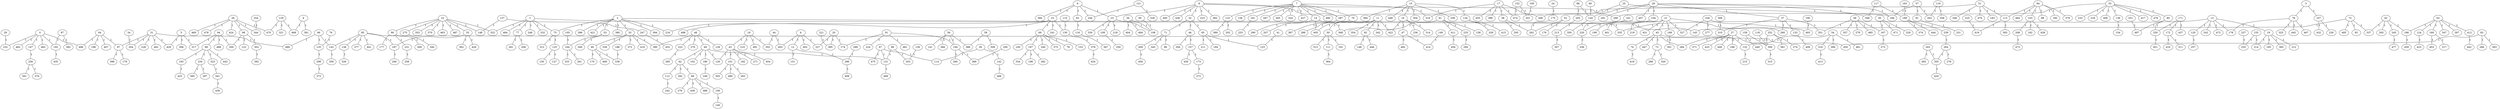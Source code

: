 graph {
	0 [label=0]
	147 [label=147]
	192 [label=192]
	232 [label=232]
	465 [label=465]
	483 [label=483]
	496 [label=496]
	1 [label=1]
	75 [label=75]
	77 [label=77]
	145 [label=145]
	248 [label=248]
	322 [label=322]
	332 [label=332]
	484 [label=484]
	2 [label=2]
	33 [label=33]
	53 [label=53]
	216 [label=216]
	335 [label=335]
	380 [label=380]
	394 [label=394]
	396 [label=396]
	421 [label=421]
	3 [label=3]
	78 [label=78]
	107 [label=107]
	4 [label=4]
	381 [label=381]
	468 [label=468]
	5 [label=5]
	306 [label=306]
	317 [label=317]
	429 [label=429]
	6 [label=6]
	12 [label=12]
	227 [label=227]
	402 [label=402]
	403 [label=403]
	7 [label=7]
	14 [label=14]
	70 [label=70]
	110 [label=110]
	156 [label=156]
	181 [label=181]
	267 [label=267]
	287 [label=287]
	305 [label=305]
	319 [label=319]
	324 [label=324]
	427 [label=427]
	490 [label=490]
	8 [label=8]
	23 [label=23]
	32 [label=32]
	223 [label=223]
	299 [label=299]
	383 [label=383]
	400 [label=400]
	436 [label=436]
	9 [label=9]
	10 [label=10]
	82 [label=82]
	244 [label=244]
	360 [label=360]
	69 [label=69]
	130 [label=130]
	241 [label=241]
	498 [label=498]
	11 [label=11]
	50 [label=50]
	92 [label=92]
	342 [label=342]
	354 [label=354]
	405 [label=405]
	422 [label=422]
	151 [label=151]
	296 [label=296]
	13 [label=13]
	19 [label=19]
	120 [label=120]
	178 [label=178]
	243 [label=243]
	472 [label=472]
	207 [label=207]
	290 [label=290]
	368 [label=368]
	15 [label=15]
	16 [label=16]
	134 [label=134]
	304 [label=304]
	338 [label=338]
	384 [label=384]
	47 [label=47]
	236 [label=236]
	314 [label=314]
	17 [label=17]
	38 [label=38]
	268 [label=268]
	386 [label=386]
	474 [label=474]
	18 [label=18]
	43 [label=43]
	210 [label=210]
	352 [label=352]
	491 [label=491]
	195 [label=195]
	212 [label=212]
	214 [label=214]
	365 [label=365]
	20 [label=20]
	174 [label=174]
	395 [label=395]
	21 [label=21]
	45 [label=45]
	169 [label=169]
	219 [label=219]
	280 [label=280]
	327 [label=327]
	401 [label=401]
	431 [label=431]
	22 [label=22]
	55 [label=55]
	90 [label=90]
	148 [label=148]
	275 [label=275]
	353 [label=353]
	370 [label=370]
	463 [label=463]
	487 [label=487]
	108 [label=108]
	109 [label=109]
	218 [label=218]
	330 [label=330]
	24 [label=24]
	175 [label=175]
	25 [label=25]
	166 [label=166]
	26 [label=26]
	98 [label=98]
	344 [label=344]
	424 [label=424]
	469 [label=469]
	470 [label=470]
	478 [label=478]
	27 [label=27]
	284 [label=284]
	300 [label=300]
	371 [label=371]
	433 [label=433]
	449 [label=449]
	28 [label=28]
	37 [label=37]
	104 [label=104]
	144 [label=144]
	291 [label=291]
	348 [label=348]
	457 [label=457]
	29 [label=29]
	30 [label=30]
	167 [label=167]
	229 [label=229]
	471 [label=471]
	31 [label=31]
	97 [label=97]
	204 [label=204]
	228 [label=228]
	462 [label=462]
	489 [label=489]
	46 [label=46]
	65 [label=65]
	71 [label=71]
	40 [label=40]
	339 [label=339]
	372 [label=372]
	390 [label=390]
	410 [label=410]
	34 [label=34]
	35 [label=35]
	80 [label=80]
	136 [label=136]
	233 [label=233]
	318 [label=318]
	406 [label=406]
	417 [label=417]
	476 [label=476]
	36 [label=36]
	404 [label=404]
	494 [label=494]
	133 [label=133]
	310 [label=310]
	351 [label=351]
	262 [label=262]
	293 [label=293]
	39 [label=39]
	114 [label=114]
	142 [label=142]
	170 [label=170]
	238 [label=238]
	460 [label=460]
	41 [label=41]
	123 [label=123]
	42 [label=42]
	186 [label=186]
	245 [label=245]
	265 [label=265]
	337 [label=337]
	101 [label=101]
	126 [label=126]
	182 [label=182]
	271 [label=271]
	454 [label=454]
	44 [label=44]
	73 [label=73]
	74 [label=74]
	132 [label=132]
	447 [label=447]
	157 [label=157]
	356 [label=356]
	414 [label=414]
	482 [label=482]
	48 [label=48]
	49 [label=49]
	128 [label=128]
	222 [label=222]
	270 [label=270]
	62 [label=62]
	102 [label=102]
	131 [label=131]
	180 [label=180]
	111 [label=111]
	191 [label=191]
	313 [label=313]
	51 [label=51]
	113 [label=113]
	183 [label=183]
	346 [label=346]
	479 [label=479]
	52 [label=52]
	176 [label=176]
	164 [label=164]
	349 [label=349]
	54 [label=54]
	316 [label=316]
	399 [label=399]
	461 [label=461]
	187 [label=187]
	362 [label=362]
	426 [label=426]
	56 [label=56]
	141 [label=141]
	194 [label=194]
	366 [label=366]
	388 [label=388]
	57 [label=57]
	81 [label=81]
	263 [label=263]
	58 [label=58]
	279 [label=279]
	357 [label=357]
	485 [label=485]
	59 [label=59]
	309 [label=309]
	60 [label=60]
	61 [label=61]
	158 [label=158]
	235 [label=235]
	411 [label=411]
	68 [label=68]
	112 [label=112]
	292 [label=292]
	63 [label=63]
	124 [label=124]
	160 [label=160]
	347 [label=347]
	397 [label=397]
	412 [label=412]
	64 [label=64]
	196 [label=196]
	407 [label=407]
	184 [label=184]
	211 [label=211]
	66 [label=66]
	135 [label=135]
	143 [label=143]
	67 [label=67]
	475 [label=475]
	106 [label=106]
	276 [label=276]
	438 [label=438]
	486 [label=486]
	79 [label=79]
	100 [label=100]
	153 [label=153]
	197 [label=197]
	240 [label=240]
	375 [label=375]
	288 [label=288]
	96 [label=96]
	209 [label=209]
	345 [label=345]
	72 [label=72]
	93 [label=93]
	495 [label=495]
	286 [label=286]
	320 [label=320]
	418 [label=418]
	125 [label=125]
	312 [label=312]
	76 [label=76]
	206 [label=206]
	281 [label=281]
	325 [label=325]
	445 [label=445]
	467 [label=467]
	250 [label=250]
	497 [label=497]
	331 [label=331]
	116 [label=116]
	83 [label=83]
	266 [label=266]
	363 [label=363]
	450 [label=450]
	84 [label=84]
	88 [label=88]
	103 [label=103]
	185 [label=185]
	379 [label=379]
	464 [label=464]
	85 [label=85]
	138 [label=138]
	377 [label=377]
	441 [label=441]
	86 [label=86]
	205 [label=205]
	87 [label=87]
	382 [label=382]
	89 [label=89]
	203 [label=203]
	177 [label=177]
	231 [label=231]
	269 [label=269]
	91 [label=91]
	224 [label=224]
	481 [label=481]
	146 [label=146]
	446 [label=446]
	94 [label=94]
	99 [label=99]
	200 [label=200]
	488 [label=488]
	95 [label=95]
	179 [label=179]
	398 [label=398]
	122 [label=122]
	302 [label=302]
	193 [label=193]
	234 [label=234]
	323 [label=323]
	443 [label=443]
	283 [label=283]
	303 [label=303]
	480 [label=480]
	162 [label=162]
	208 [label=208]
	428 [label=428]
	199 [label=199]
	220 [label=220]
	105 [label=105]
	140 [label=140]
	230 [label=230]
	432 [label=432]
	259 [label=259]
	202 [label=202]
	389 [label=389]
	364 [label=364]
	242 [label=242]
	393 [label=393]
	419 [label=419]
	115 [label=115]
	367 [label=367]
	117 [label=117]
	189 [label=189]
	118 [label=118]
	119 [label=119]
	358 [label=358]
	257 [label=257]
	121 [label=121]
	328 [label=328]
	423 [label=423]
	127 [label=127]
	150 [label=150]
	129 [label=129]
	321 [label=321]
	378 [label=378]
	499 [label=499]
	215 [label=215]
	409 [label=409]
	329 [label=329]
	415 [label=415]
	298 [label=298]
	154 [label=154]
	137 [label=137]
	247 [label=247]
	326 [label=326]
	139 [label=139]
	466 [label=466]
	359 [label=359]
	350 [label=350]
	256 [label=256]
	149 [label=149]
	152 [label=152]
	201 [label=201]
	155 [label=155]
	255 [label=255]
	173 [label=173]
	430 [label=430]
	159 [label=159]
	440 [label=440]
	217 [label=217]
	453 [label=453]
	161 [label=161]
	163 [label=163]
	261 [label=261]
	333 [label=333]
	165 [label=165]
	273 [label=273]
	301 [label=301]
	171 [label=171]
	172 [label=172]
	437 [label=437]
	311 [label=311]
	416 [label=416]
	272 [label=272]
	249 [label=249]
	253 [label=253]
	459 [label=459]
	246 [label=246]
	188 [label=188]
	239 [label=239]
	374 [label=374]
	444 [label=444]
	190 [label=190]
	493 [label=493]
	435 [label=435]
	425 [label=425]
	260 [label=260]
	369 [label=369]
	198 [label=198]
	282 [label=282]
	334 [label=334]
	213 [label=213]
	473 [label=473]
	458 [label=458]
	307 [label=307]
	336 [label=336]
	221 [label=221]
	285 [label=285]
	225 [label=225]
	226 [label=226]
	277 [label=277]
	258 [label=258]
	297 [label=297]
	385 [label=385]
	294 [label=294]
	237 [label=237]
	264 [label=264]
	477 [label=477]
	452 [label=452]
	451 [label=451]
	251 [label=251]
	252 [label=252]
	274 [label=274]
	361 [label=361]
	254 [label=254]
	376 [label=376]
	391 [label=391]
	278 [label=278]
	355 [label=355]
	340 [label=340]
	387 [label=387]
	289 [label=289]
	295 [label=295]
	408 [label=408]
	373 [label=373]
	315 [label=315]
	392 [label=392]
	308 [label=308]
	413 [label=413]
	341 [label=341]
	439 [label=439]
	343 [label=343]
	492 [label=492]
	420 [label=420]
	434 [label=434]
	456 [label=456]
	442 [label=442]
	448 [label=448]
	455 [label=455]
	168 [label=168]
	0 -- 147 [label=1]
	0 -- 192 [label=1]
	0 -- 232 [label=1]
	0 -- 465 [label=1]
	0 -- 483 [label=1]
	0 -- 496 [label=1]
	1 -- 75 [label=1]
	1 -- 77 [label=1]
	1 -- 145 [label=1]
	1 -- 248 [label=1]
	1 -- 322 [label=1]
	1 -- 332 [label=1]
	1 -- 484 [label=1]
	2 -- 33 [label=1]
	2 -- 53 [label=1]
	2 -- 75 [label=1]
	2 -- 216 [label=1]
	2 -- 335 [label=1]
	2 -- 380 [label=1]
	2 -- 394 [label=1]
	2 -- 396 [label=1]
	2 -- 421 [label=1]
	3 -- 78 [label=1]
	3 -- 107 [label=1]
	4 -- 381 [label=1]
	4 -- 468 [label=1]
	5 -- 306 [label=1]
	5 -- 317 [label=1]
	5 -- 429 [label=1]
	6 -- 12 [label=1]
	6 -- 227 [label=1]
	6 -- 402 [label=1]
	6 -- 403 [label=1]
	7 -- 14 [label=1]
	7 -- 70 [label=1]
	7 -- 110 [label=1]
	7 -- 156 [label=1]
	7 -- 181 [label=1]
	7 -- 267 [label=1]
	7 -- 287 [label=1]
	7 -- 305 [label=1]
	7 -- 319 [label=1]
	7 -- 324 [label=1]
	7 -- 427 [label=1]
	7 -- 490 [label=1]
	8 -- 23 [label=1]
	8 -- 32 [label=1]
	8 -- 223 [label=1]
	8 -- 287 [label=1]
	8 -- 299 [label=1]
	8 -- 383 [label=1]
	8 -- 400 [label=1]
	8 -- 436 [label=1]
	9 -- 10 [label=1]
	9 -- 23 [label=1]
	9 -- 82 [label=1]
	9 -- 244 [label=1]
	9 -- 360 [label=1]
	10 -- 69 [label=1]
	10 -- 130 [label=1]
	10 -- 216 [label=1]
	10 -- 241 [label=1]
	10 -- 498 [label=1]
	11 -- 50 [label=1]
	11 -- 92 [label=1]
	11 -- 342 [label=1]
	11 -- 354 [label=1]
	11 -- 405 [label=1]
	11 -- 422 [label=1]
	12 -- 151 [label=1]
	12 -- 296 [label=1]
	13 -- 19 [label=1]
	13 -- 120 [label=1]
	13 -- 178 [label=1]
	13 -- 243 [label=1]
	13 -- 335 [label=1]
	13 -- 472 [label=1]
	14 -- 207 [label=1]
	14 -- 290 [label=1]
	14 -- 368 [label=1]
	14 -- 405 [label=1]
	15 -- 16 [label=1]
	15 -- 134 [label=1]
	15 -- 304 [label=1]
	15 -- 338 [label=1]
	15 -- 384 [label=1]
	16 -- 47 [label=1]
	16 -- 236 [label=1]
	16 -- 314 [label=1]
	16 -- 422 [label=1]
	17 -- 38 [label=1]
	17 -- 268 [label=1]
	17 -- 319 [label=1]
	17 -- 386 [label=1]
	17 -- 474 [label=1]
	18 -- 43 [label=1]
	18 -- 210 [label=1]
	18 -- 352 [label=1]
	18 -- 491 [label=1]
	19 -- 195 [label=1]
	19 -- 212 [label=1]
	19 -- 214 [label=1]
	19 -- 365 [label=1]
	20 -- 174 [label=1]
	20 -- 227 [label=1]
	20 -- 395 [label=1]
	21 -- 45 [label=1]
	21 -- 169 [label=1]
	21 -- 219 [label=1]
	21 -- 280 [label=1]
	21 -- 327 [label=1]
	21 -- 401 [label=1]
	21 -- 431 [label=1]
	22 -- 55 [label=1]
	22 -- 90 [label=1]
	22 -- 148 [label=1]
	22 -- 275 [label=1]
	22 -- 322 [label=1]
	22 -- 353 [label=1]
	22 -- 370 [label=1]
	22 -- 463 [label=1]
	22 -- 487 [label=1]
	23 -- 108 [label=1]
	23 -- 109 [label=1]
	23 -- 218 [label=1]
	23 -- 330 [label=1]
	24 -- 175 [label=1]
	25 -- 166 [label=1]
	25 -- 268 [label=1]
	26 -- 98 [label=1]
	26 -- 344 [label=1]
	26 -- 424 [label=1]
	26 -- 469 [label=1]
	26 -- 470 [label=1]
	26 -- 478 [label=1]
	27 -- 284 [label=1]
	27 -- 300 [label=1]
	27 -- 371 [label=1]
	27 -- 433 [label=1]
	27 -- 449 [label=1]
	28 -- 37 [label=1]
	28 -- 104 [label=1]
	28 -- 144 [label=1]
	28 -- 166 [label=1]
	28 -- 291 [label=1]
	28 -- 348 [label=1]
	28 -- 457 [label=1]
	29 -- 232 [label=1]
	30 -- 167 [label=1]
	30 -- 229 [label=1]
	30 -- 471 [label=1]
	31 -- 97 [label=1]
	31 -- 204 [label=1]
	31 -- 228 [label=1]
	31 -- 429 [label=1]
	31 -- 462 [label=1]
	31 -- 489 [label=1]
	32 -- 46 [label=1]
	32 -- 65 [label=1]
	32 -- 71 [label=1]
	33 -- 40 [label=1]
	33 -- 339 [label=1]
	33 -- 372 [label=1]
	33 -- 390 [label=1]
	33 -- 410 [label=1]
	34 -- 204 [label=1]
	35 -- 80 [label=1]
	35 -- 136 [label=1]
	35 -- 233 [label=1]
	35 -- 299 [label=1]
	35 -- 318 [label=1]
	35 -- 406 [label=1]
	35 -- 417 [label=1]
	35 -- 476 [label=1]
	36 -- 108 [label=1]
	36 -- 404 [label=1]
	36 -- 494 [label=1]
	37 -- 133 [label=1]
	37 -- 280 [label=1]
	37 -- 310 [label=1]
	37 -- 351 [label=1]
	38 -- 262 [label=1]
	38 -- 293 [label=1]
	39 -- 114 [label=1]
	39 -- 142 [label=1]
	40 -- 170 [label=1]
	40 -- 238 [label=1]
	40 -- 460 [label=1]
	41 -- 123 [label=1]
	42 -- 186 [label=1]
	42 -- 245 [label=1]
	42 -- 265 [label=1]
	42 -- 337 [label=1]
	43 -- 101 [label=1]
	43 -- 126 [label=1]
	43 -- 182 [label=1]
	43 -- 271 [label=1]
	43 -- 454 [label=1]
	44 -- 352 [label=1]
	44 -- 403 [label=1]
	45 -- 73 [label=1]
	45 -- 74 [label=1]
	45 -- 132 [label=1]
	45 -- 284 [label=1]
	45 -- 447 [label=1]
	46 -- 157 [label=1]
	46 -- 356 [label=1]
	47 -- 414 [label=1]
	47 -- 482 [label=1]
	48 -- 49 [label=1]
	48 -- 128 [label=1]
	48 -- 222 [label=1]
	48 -- 270 [label=1]
	48 -- 390 [label=1]
	49 -- 62 [label=1]
	49 -- 102 [label=1]
	49 -- 126 [label=1]
	49 -- 131 [label=1]
	49 -- 180 [label=1]
	50 -- 111 [label=1]
	50 -- 191 [label=1]
	50 -- 313 [label=1]
	51 -- 113 [label=1]
	51 -- 183 [label=1]
	51 -- 287 [label=1]
	51 -- 346 [label=1]
	51 -- 479 [label=1]
	52 -- 176 [label=1]
	52 -- 262 [label=1]
	53 -- 164 [label=1]
	53 -- 349 [label=1]
	54 -- 132 [label=1]
	54 -- 316 [label=1]
	54 -- 399 [label=1]
	54 -- 461 [label=1]
	55 -- 187 [label=1]
	55 -- 362 [label=1]
	55 -- 426 [label=1]
	56 -- 141 [label=1]
	56 -- 194 [label=1]
	56 -- 366 [label=1]
	56 -- 388 [label=1]
	57 -- 81 [label=1]
	57 -- 166 [label=1]
	57 -- 263 [label=1]
	58 -- 167 [label=1]
	58 -- 279 [label=1]
	58 -- 351 [label=1]
	58 -- 357 [label=1]
	58 -- 485 [label=1]
	59 -- 309 [label=1]
	59 -- 388 [label=1]
	60 -- 144 [label=1]
	61 -- 158 [label=1]
	61 -- 235 [label=1]
	61 -- 368 [label=1]
	61 -- 411 [label=1]
	62 -- 68 [label=1]
	62 -- 112 [label=1]
	62 -- 292 [label=1]
	63 -- 124 [label=1]
	63 -- 160 [label=1]
	63 -- 186 [label=1]
	63 -- 347 [label=1]
	63 -- 397 [label=1]
	63 -- 412 [label=1]
	64 -- 97 [label=1]
	64 -- 196 [label=1]
	64 -- 407 [label=1]
	64 -- 496 [label=1]
	65 -- 123 [label=1]
	65 -- 184 [label=1]
	65 -- 211 [label=1]
	66 -- 135 [label=1]
	66 -- 143 [label=1]
	66 -- 489 [label=1]
	67 -- 114 [label=1]
	67 -- 131 [label=1]
	67 -- 475 [label=1]
	68 -- 106 [label=1]
	68 -- 276 [label=1]
	68 -- 438 [label=1]
	68 -- 486 [label=1]
	69 -- 79 [label=1]
	69 -- 100 [label=1]
	69 -- 153 [label=1]
	69 -- 197 [label=1]
	69 -- 240 [label=1]
	69 -- 375 [label=1]
	70 -- 288 [label=1]
	71 -- 96 [label=1]
	71 -- 209 [label=1]
	71 -- 345 [label=1]
	72 -- 93 [label=1]
	72 -- 145 [label=1]
	72 -- 337 [label=1]
	72 -- 495 [label=1]
	73 -- 286 [label=1]
	73 -- 320 [label=1]
	74 -- 418 [label=1]
	75 -- 125 [label=1]
	75 -- 312 [label=1]
	76 -- 135 [label=1]
	77 -- 206 [label=1]
	77 -- 281 [label=1]
	78 -- 178 [label=1]
	78 -- 325 [label=1]
	78 -- 445 [label=1]
	78 -- 467 [label=1]
	80 -- 250 [label=1]
	80 -- 497 [label=1]
	81 -- 331 [label=1]
	82 -- 116 [label=1]
	83 -- 266 [label=1]
	83 -- 363 [label=1]
	83 -- 450 [label=1]
	84 -- 88 [label=1]
	84 -- 103 [label=1]
	84 -- 113 [label=1]
	84 -- 185 [label=1]
	84 -- 379 [label=1]
	84 -- 464 [label=1]
	85 -- 138 [label=1]
	85 -- 143 [label=1]
	85 -- 187 [label=1]
	85 -- 377 [label=1]
	85 -- 441 [label=1]
	85 -- 450 [label=1]
	86 -- 144 [label=1]
	86 -- 205 [label=1]
	87 -- 192 [label=1]
	87 -- 382 [label=1]
	89 -- 131 [label=1]
	89 -- 203 [label=1]
	90 -- 177 [label=1]
	90 -- 231 [label=1]
	90 -- 269 [label=1]
	91 -- 174 [label=1]
	91 -- 194 [label=1]
	91 -- 224 [label=1]
	91 -- 481 [label=1]
	92 -- 146 [label=1]
	92 -- 446 [label=1]
	94 -- 99 [label=1]
	94 -- 200 [label=1]
	94 -- 317 [label=1]
	94 -- 488 [label=1]
	95 -- 108 [label=1]
	97 -- 179 [label=1]
	97 -- 398 [label=1]
	98 -- 122 [label=1]
	98 -- 200 [label=1]
	98 -- 302 [label=1]
	99 -- 193 [label=1]
	99 -- 234 [label=1]
	99 -- 323 [label=1]
	99 -- 443 [label=1]
	101 -- 283 [label=1]
	101 -- 303 [label=1]
	101 -- 480 [label=1]
	103 -- 162 [label=1]
	103 -- 208 [label=1]
	103 -- 428 [label=1]
	104 -- 199 [label=1]
	104 -- 220 [label=1]
	105 -- 164 [label=1]
	106 -- 140 [label=1]
	107 -- 230 [label=1]
	107 -- 432 [label=1]
	109 -- 259 [label=1]
	110 -- 202 [label=1]
	110 -- 389 [label=1]
	111 -- 364 [label=1]
	112 -- 242 [label=1]
	113 -- 393 [label=1]
	113 -- 419 [label=1]
	115 -- 130 [label=1]
	116 -- 367 [label=1]
	117 -- 189 [label=1]
	117 -- 348 [label=1]
	118 -- 300 [label=1]
	119 -- 263 [label=1]
	119 -- 358 [label=1]
	120 -- 257 [label=1]
	121 -- 244 [label=1]
	121 -- 328 [label=1]
	124 -- 423 [label=1]
	125 -- 127 [label=1]
	125 -- 150 [label=1]
	129 -- 321 [label=1]
	129 -- 468 [label=1]
	129 -- 470 [label=1]
	130 -- 378 [label=1]
	131 -- 499 [label=1]
	132 -- 215 [label=1]
	133 -- 409 [label=1]
	134 -- 329 [label=1]
	134 -- 415 [label=1]
	135 -- 298 [label=1]
	136 -- 154 [label=1]
	137 -- 148 [label=1]
	137 -- 247 [label=1]
	138 -- 326 [label=1]
	139 -- 203 [label=1]
	142 -- 466 [label=1]
	143 -- 359 [label=1]
	144 -- 350 [label=1]
	147 -- 256 [label=1]
	149 -- 414 [label=1]
	152 -- 201 [label=1]
	152 -- 474 [label=1]
	155 -- 214 [label=1]
	155 -- 255 [label=1]
	157 -- 173 [label=1]
	157 -- 430 [label=1]
	159 -- 300 [label=1]
	159 -- 440 [label=1]
	160 -- 217 [label=1]
	160 -- 453 [label=1]
	161 -- 220 [label=1]
	163 -- 189 [label=1]
	164 -- 261 [label=1]
	164 -- 333 [label=1]
	165 -- 201 [label=1]
	167 -- 273 [label=1]
	169 -- 301 [label=1]
	171 -- 172 [label=1]
	171 -- 250 [label=1]
	171 -- 437 [label=1]
	172 -- 311 [label=1]
	172 -- 416 [label=1]
	173 -- 272 [label=1]
	175 -- 262 [label=1]
	180 -- 249 [label=1]
	181 -- 253 [label=1]
	186 -- 459 [label=1]
	187 -- 246 [label=1]
	188 -- 238 [label=1]
	189 -- 239 [label=1]
	189 -- 374 [label=1]
	189 -- 444 [label=1]
	190 -- 493 [label=1]
	192 -- 435 [label=1]
	193 -- 425 [label=1]
	194 -- 260 [label=1]
	194 -- 369 [label=1]
	197 -- 198 [label=1]
	197 -- 282 [label=1]
	197 -- 334 [label=1]
	205 -- 213 [label=1]
	208 -- 473 [label=1]
	209 -- 458 [label=1]
	213 -- 307 [label=1]
	220 -- 336 [label=1]
	221 -- 395 [label=1]
	222 -- 285 [label=1]
	225 -- 419 [label=1]
	226 -- 277 [label=1]
	226 -- 327 [label=1]
	226 -- 493 [label=1]
	231 -- 258 [label=1]
	234 -- 297 [label=1]
	234 -- 385 [label=1]
	235 -- 294 [label=1]
	237 -- 255 [label=1]
	239 -- 264 [label=1]
	245 -- 477 [label=1]
	247 -- 452 [label=1]
	250 -- 451 [label=1]
	251 -- 497 [label=1]
	252 -- 274 [label=1]
	252 -- 300 [label=1]
	252 -- 361 [label=1]
	254 -- 344 [label=1]
	256 -- 376 [label=1]
	256 -- 391 [label=1]
	264 -- 278 [label=1]
	264 -- 355 [label=1]
	275 -- 340 [label=1]
	287 -- 387 [label=1]
	289 -- 296 [label=1]
	295 -- 369 [label=1]
	296 -- 408 [label=1]
	298 -- 373 [label=1]
	300 -- 315 [label=1]
	302 -- 392 [label=1]
	308 -- 310 [label=1]
	316 -- 413 [label=1]
	323 -- 341 [label=1]
	341 -- 439 [label=1]
	343 -- 355 [label=1]
	343 -- 492 [label=1]
	355 -- 420 [label=1]
	378 -- 434 [label=1]
	411 -- 456 [label=1]
	412 -- 442 [label=1]
	15 -- 448 [label=2]
	17 -- 455 [label=2]
	27 -- 168 [label=2]
}

